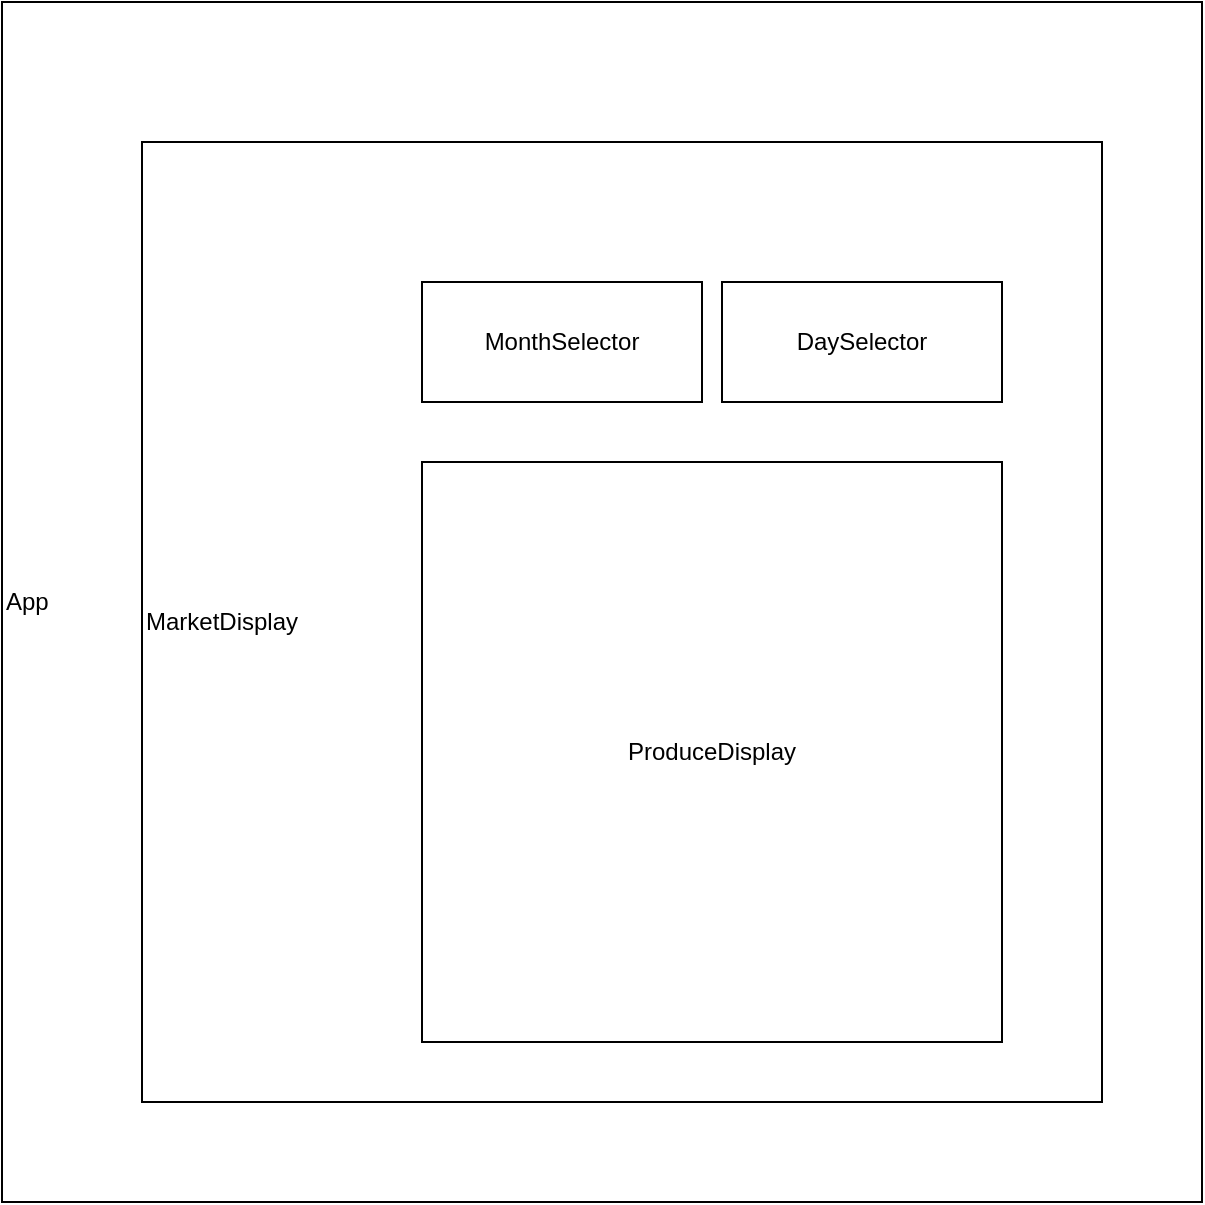 <mxfile version="22.1.5" type="github">
  <diagram name="Page-1" id="7OHb5EjnH8hK5O7htTML">
    <mxGraphModel dx="1434" dy="746" grid="1" gridSize="10" guides="1" tooltips="1" connect="1" arrows="1" fold="1" page="1" pageScale="1" pageWidth="850" pageHeight="1100" math="0" shadow="0">
      <root>
        <mxCell id="0" />
        <mxCell id="1" parent="0" />
        <mxCell id="DQiS7WgAJuta_1ZfO2mO-1" value="&lt;div style=&quot;text-align: justify;&quot;&gt;&lt;span style=&quot;background-color: initial;&quot;&gt;App&lt;/span&gt;&lt;/div&gt;" style="whiteSpace=wrap;html=1;aspect=fixed;align=left;" vertex="1" parent="1">
          <mxGeometry x="80" y="80" width="600" height="600" as="geometry" />
        </mxCell>
        <mxCell id="DQiS7WgAJuta_1ZfO2mO-3" value="MarketDisplay" style="whiteSpace=wrap;html=1;aspect=fixed;align=left;" vertex="1" parent="1">
          <mxGeometry x="150" y="150" width="480" height="480" as="geometry" />
        </mxCell>
        <mxCell id="DQiS7WgAJuta_1ZfO2mO-5" value="MonthSelector" style="rounded=0;whiteSpace=wrap;html=1;" vertex="1" parent="1">
          <mxGeometry x="290" y="220" width="140" height="60" as="geometry" />
        </mxCell>
        <mxCell id="DQiS7WgAJuta_1ZfO2mO-6" value="ProduceDisplay" style="whiteSpace=wrap;html=1;aspect=fixed;" vertex="1" parent="1">
          <mxGeometry x="290" y="310" width="290" height="290" as="geometry" />
        </mxCell>
        <mxCell id="DQiS7WgAJuta_1ZfO2mO-8" value="DaySelector" style="rounded=0;whiteSpace=wrap;html=1;" vertex="1" parent="1">
          <mxGeometry x="440" y="220" width="140" height="60" as="geometry" />
        </mxCell>
      </root>
    </mxGraphModel>
  </diagram>
</mxfile>

